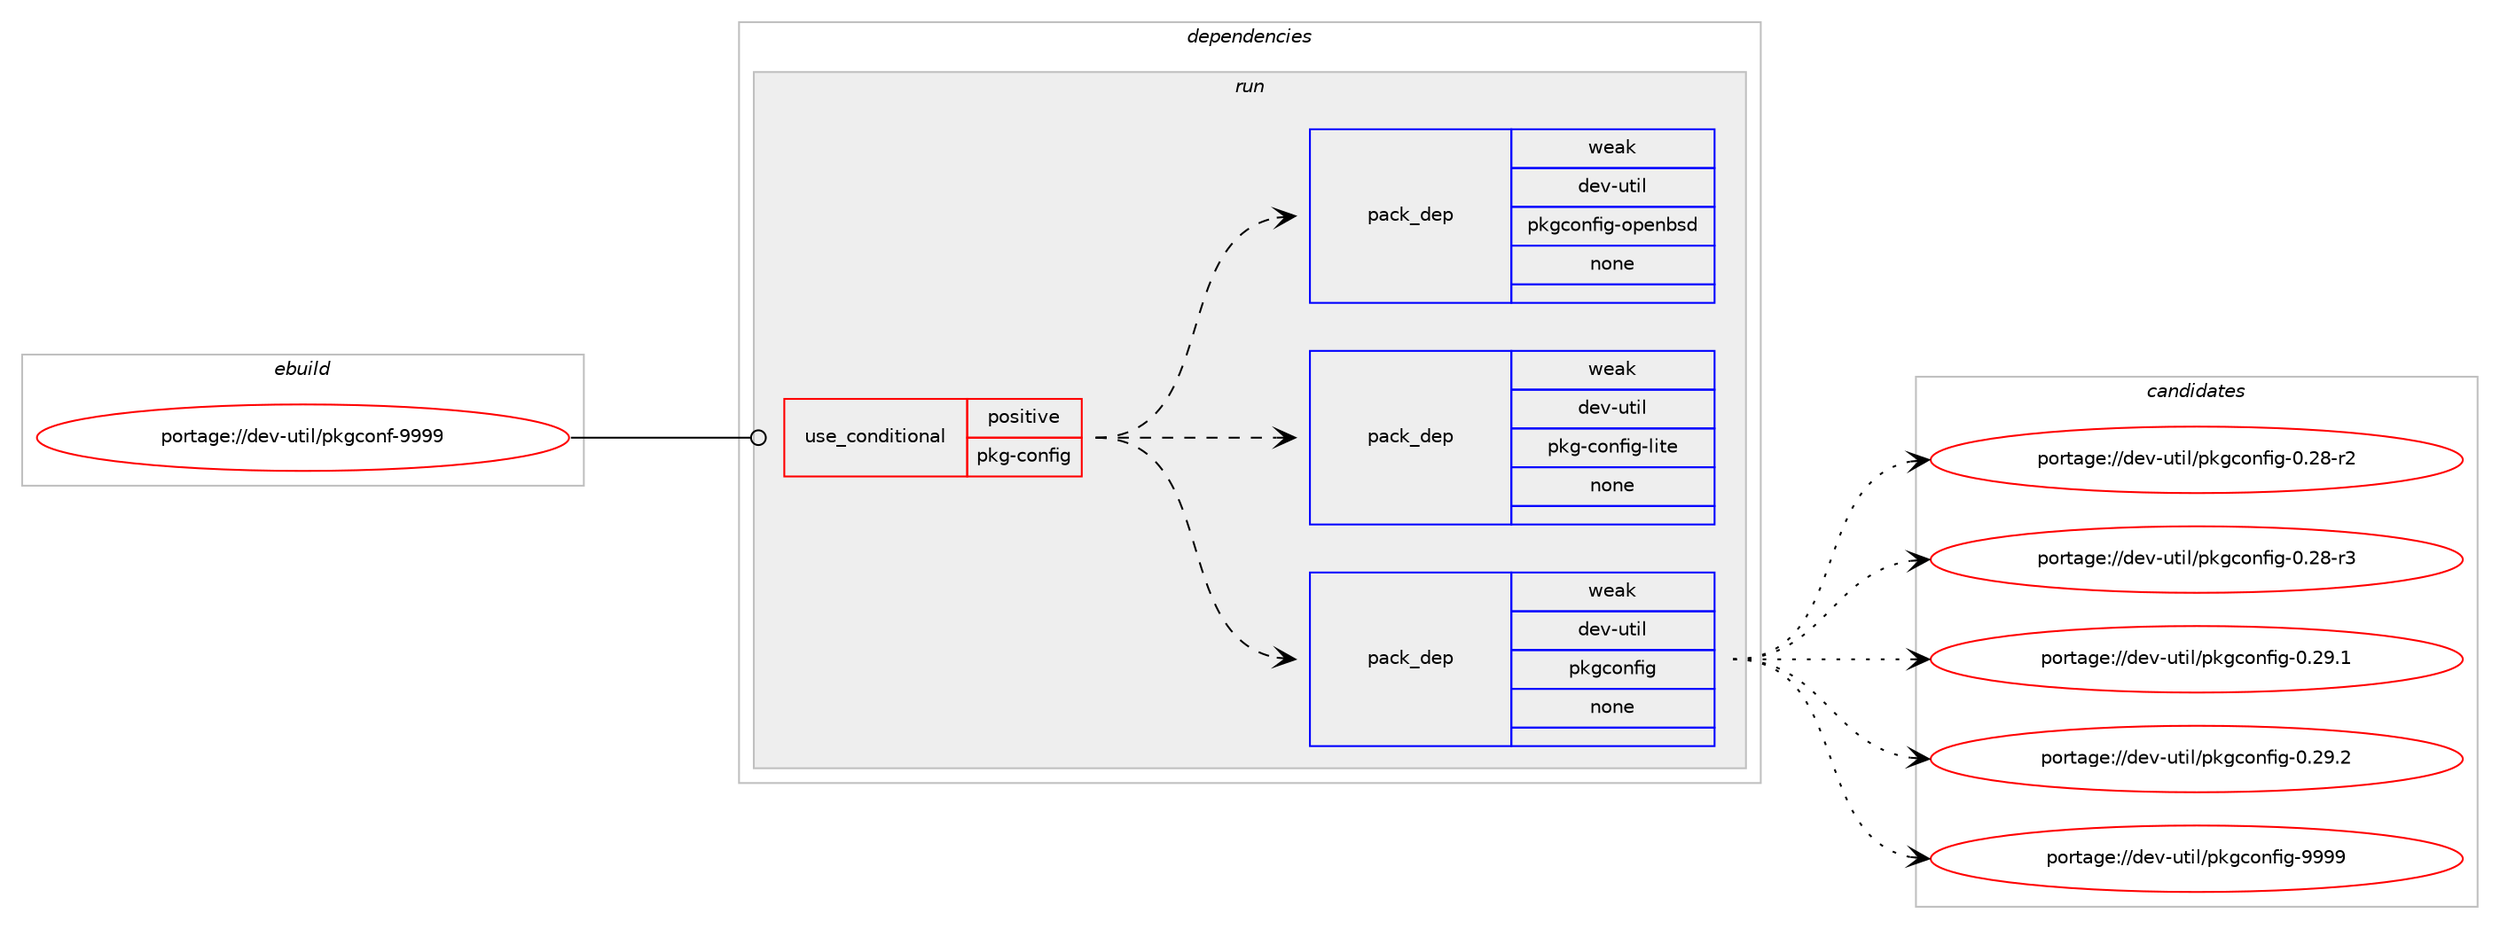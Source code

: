 digraph prolog {

# *************
# Graph options
# *************

newrank=true;
concentrate=true;
compound=true;
graph [rankdir=LR,fontname=Helvetica,fontsize=10,ranksep=1.5];#, ranksep=2.5, nodesep=0.2];
edge  [arrowhead=vee];
node  [fontname=Helvetica,fontsize=10];

# **********
# The ebuild
# **********

subgraph cluster_leftcol {
color=gray;
rank=same;
label=<<i>ebuild</i>>;
id [label="portage://dev-util/pkgconf-9999", color=red, width=4, href="../dev-util/pkgconf-9999.svg"];
}

# ****************
# The dependencies
# ****************

subgraph cluster_midcol {
color=gray;
label=<<i>dependencies</i>>;
subgraph cluster_compile {
fillcolor="#eeeeee";
style=filled;
label=<<i>compile</i>>;
}
subgraph cluster_compileandrun {
fillcolor="#eeeeee";
style=filled;
label=<<i>compile and run</i>>;
}
subgraph cluster_run {
fillcolor="#eeeeee";
style=filled;
label=<<i>run</i>>;
subgraph cond71679 {
dependency264676 [label=<<TABLE BORDER="0" CELLBORDER="1" CELLSPACING="0" CELLPADDING="4"><TR><TD ROWSPAN="3" CELLPADDING="10">use_conditional</TD></TR><TR><TD>positive</TD></TR><TR><TD>pkg-config</TD></TR></TABLE>>, shape=none, color=red];
subgraph pack189305 {
dependency264677 [label=<<TABLE BORDER="0" CELLBORDER="1" CELLSPACING="0" CELLPADDING="4" WIDTH="220"><TR><TD ROWSPAN="6" CELLPADDING="30">pack_dep</TD></TR><TR><TD WIDTH="110">weak</TD></TR><TR><TD>dev-util</TD></TR><TR><TD>pkgconfig</TD></TR><TR><TD>none</TD></TR><TR><TD></TD></TR></TABLE>>, shape=none, color=blue];
}
dependency264676:e -> dependency264677:w [weight=20,style="dashed",arrowhead="vee"];
subgraph pack189306 {
dependency264678 [label=<<TABLE BORDER="0" CELLBORDER="1" CELLSPACING="0" CELLPADDING="4" WIDTH="220"><TR><TD ROWSPAN="6" CELLPADDING="30">pack_dep</TD></TR><TR><TD WIDTH="110">weak</TD></TR><TR><TD>dev-util</TD></TR><TR><TD>pkg-config-lite</TD></TR><TR><TD>none</TD></TR><TR><TD></TD></TR></TABLE>>, shape=none, color=blue];
}
dependency264676:e -> dependency264678:w [weight=20,style="dashed",arrowhead="vee"];
subgraph pack189307 {
dependency264679 [label=<<TABLE BORDER="0" CELLBORDER="1" CELLSPACING="0" CELLPADDING="4" WIDTH="220"><TR><TD ROWSPAN="6" CELLPADDING="30">pack_dep</TD></TR><TR><TD WIDTH="110">weak</TD></TR><TR><TD>dev-util</TD></TR><TR><TD>pkgconfig-openbsd</TD></TR><TR><TD>none</TD></TR><TR><TD></TD></TR></TABLE>>, shape=none, color=blue];
}
dependency264676:e -> dependency264679:w [weight=20,style="dashed",arrowhead="vee"];
}
id:e -> dependency264676:w [weight=20,style="solid",arrowhead="odot"];
}
}

# **************
# The candidates
# **************

subgraph cluster_choices {
rank=same;
color=gray;
label=<<i>candidates</i>>;

subgraph choice189305 {
color=black;
nodesep=1;
choiceportage10010111845117116105108471121071039911111010210510345484650564511450 [label="portage://dev-util/pkgconfig-0.28-r2", color=red, width=4,href="../dev-util/pkgconfig-0.28-r2.svg"];
choiceportage10010111845117116105108471121071039911111010210510345484650564511451 [label="portage://dev-util/pkgconfig-0.28-r3", color=red, width=4,href="../dev-util/pkgconfig-0.28-r3.svg"];
choiceportage10010111845117116105108471121071039911111010210510345484650574649 [label="portage://dev-util/pkgconfig-0.29.1", color=red, width=4,href="../dev-util/pkgconfig-0.29.1.svg"];
choiceportage10010111845117116105108471121071039911111010210510345484650574650 [label="portage://dev-util/pkgconfig-0.29.2", color=red, width=4,href="../dev-util/pkgconfig-0.29.2.svg"];
choiceportage1001011184511711610510847112107103991111101021051034557575757 [label="portage://dev-util/pkgconfig-9999", color=red, width=4,href="../dev-util/pkgconfig-9999.svg"];
dependency264677:e -> choiceportage10010111845117116105108471121071039911111010210510345484650564511450:w [style=dotted,weight="100"];
dependency264677:e -> choiceportage10010111845117116105108471121071039911111010210510345484650564511451:w [style=dotted,weight="100"];
dependency264677:e -> choiceportage10010111845117116105108471121071039911111010210510345484650574649:w [style=dotted,weight="100"];
dependency264677:e -> choiceportage10010111845117116105108471121071039911111010210510345484650574650:w [style=dotted,weight="100"];
dependency264677:e -> choiceportage1001011184511711610510847112107103991111101021051034557575757:w [style=dotted,weight="100"];
}
subgraph choice189306 {
color=black;
nodesep=1;
}
subgraph choice189307 {
color=black;
nodesep=1;
}
}

}
